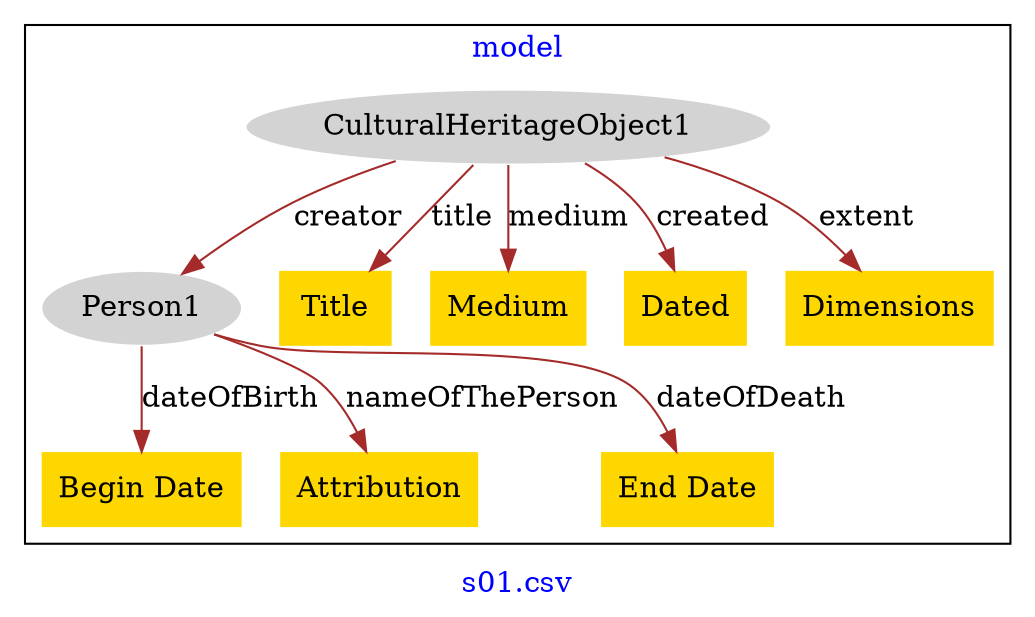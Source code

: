 digraph n0 {
fontcolor="blue"
remincross="true"
label="s01.csv"
subgraph cluster {
label="model"
n2[style="filled",color="white",fillcolor="lightgray",label="CulturalHeritageObject1"];
n3[style="filled",color="white",fillcolor="lightgray",label="Person1"];
n4[shape="plaintext",style="filled",fillcolor="gold",label="Begin Date"];
n5[shape="plaintext",style="filled",fillcolor="gold",label="Attribution"];
n6[shape="plaintext",style="filled",fillcolor="gold",label="Title"];
n7[shape="plaintext",style="filled",fillcolor="gold",label="End Date"];
n8[shape="plaintext",style="filled",fillcolor="gold",label="Medium"];
n9[shape="plaintext",style="filled",fillcolor="gold",label="Dated"];
n10[shape="plaintext",style="filled",fillcolor="gold",label="Dimensions"];
}
n2 -> n3[color="brown",fontcolor="black",label="creator"]
n3 -> n4[color="brown",fontcolor="black",label="dateOfBirth"]
n3 -> n5[color="brown",fontcolor="black",label="nameOfThePerson"]
n2 -> n6[color="brown",fontcolor="black",label="title"]
n3 -> n7[color="brown",fontcolor="black",label="dateOfDeath"]
n2 -> n8[color="brown",fontcolor="black",label="medium"]
n2 -> n9[color="brown",fontcolor="black",label="created"]
n2 -> n10[color="brown",fontcolor="black",label="extent"]
}
